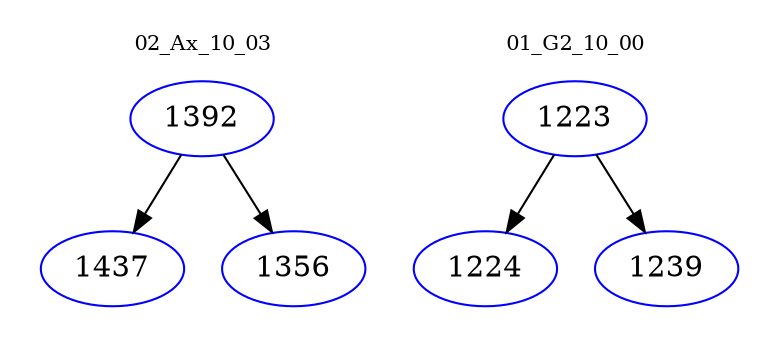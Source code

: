 digraph{
subgraph cluster_0 {
color = white
label = "02_Ax_10_03";
fontsize=10;
T0_1392 [label="1392", color="blue"]
T0_1392 -> T0_1437 [color="black"]
T0_1437 [label="1437", color="blue"]
T0_1392 -> T0_1356 [color="black"]
T0_1356 [label="1356", color="blue"]
}
subgraph cluster_1 {
color = white
label = "01_G2_10_00";
fontsize=10;
T1_1223 [label="1223", color="blue"]
T1_1223 -> T1_1224 [color="black"]
T1_1224 [label="1224", color="blue"]
T1_1223 -> T1_1239 [color="black"]
T1_1239 [label="1239", color="blue"]
}
}
